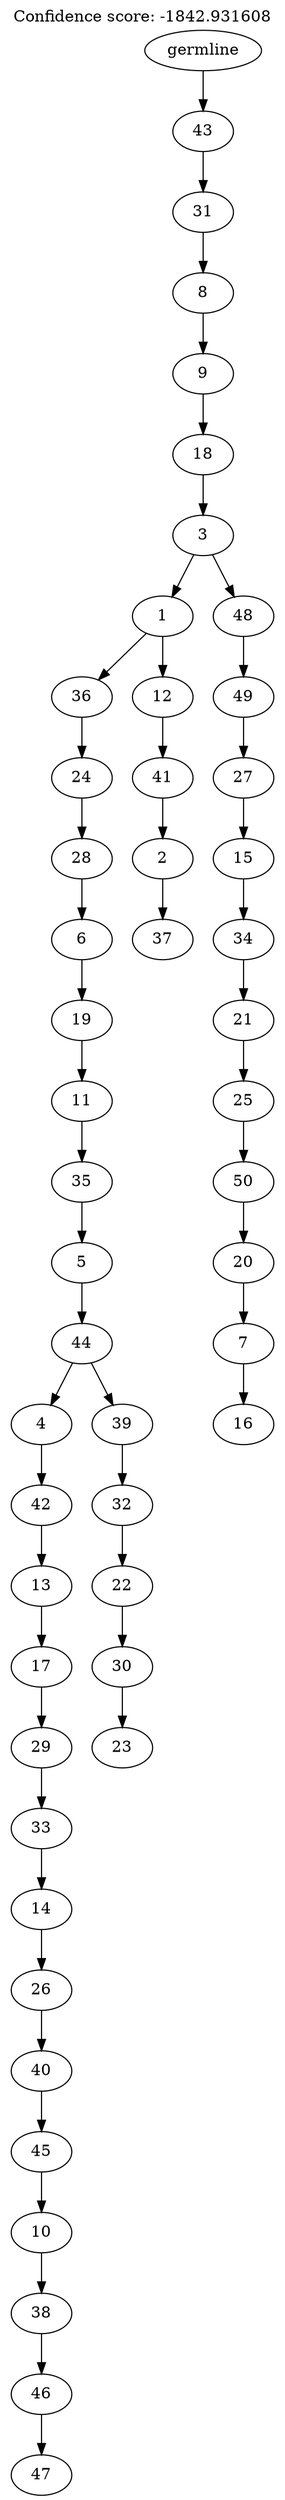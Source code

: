 digraph g {
	"49" -> "50";
	"50" [label="47"];
	"48" -> "49";
	"49" [label="46"];
	"47" -> "48";
	"48" [label="38"];
	"46" -> "47";
	"47" [label="10"];
	"45" -> "46";
	"46" [label="45"];
	"44" -> "45";
	"45" [label="40"];
	"43" -> "44";
	"44" [label="26"];
	"42" -> "43";
	"43" [label="14"];
	"41" -> "42";
	"42" [label="33"];
	"40" -> "41";
	"41" [label="29"];
	"39" -> "40";
	"40" [label="17"];
	"38" -> "39";
	"39" [label="13"];
	"37" -> "38";
	"38" [label="42"];
	"35" -> "36";
	"36" [label="23"];
	"34" -> "35";
	"35" [label="30"];
	"33" -> "34";
	"34" [label="22"];
	"32" -> "33";
	"33" [label="32"];
	"31" -> "32";
	"32" [label="39"];
	"31" -> "37";
	"37" [label="4"];
	"30" -> "31";
	"31" [label="44"];
	"29" -> "30";
	"30" [label="5"];
	"28" -> "29";
	"29" [label="35"];
	"27" -> "28";
	"28" [label="11"];
	"26" -> "27";
	"27" [label="19"];
	"25" -> "26";
	"26" [label="6"];
	"24" -> "25";
	"25" [label="28"];
	"23" -> "24";
	"24" [label="24"];
	"21" -> "22";
	"22" [label="37"];
	"20" -> "21";
	"21" [label="2"];
	"19" -> "20";
	"20" [label="41"];
	"18" -> "19";
	"19" [label="12"];
	"18" -> "23";
	"23" [label="36"];
	"16" -> "17";
	"17" [label="16"];
	"15" -> "16";
	"16" [label="7"];
	"14" -> "15";
	"15" [label="20"];
	"13" -> "14";
	"14" [label="50"];
	"12" -> "13";
	"13" [label="25"];
	"11" -> "12";
	"12" [label="21"];
	"10" -> "11";
	"11" [label="34"];
	"9" -> "10";
	"10" [label="15"];
	"8" -> "9";
	"9" [label="27"];
	"7" -> "8";
	"8" [label="49"];
	"6" -> "7";
	"7" [label="48"];
	"6" -> "18";
	"18" [label="1"];
	"5" -> "6";
	"6" [label="3"];
	"4" -> "5";
	"5" [label="18"];
	"3" -> "4";
	"4" [label="9"];
	"2" -> "3";
	"3" [label="8"];
	"1" -> "2";
	"2" [label="31"];
	"0" -> "1";
	"1" [label="43"];
	"0" [label="germline"];
	labelloc="t";
	label="Confidence score: -1842.931608";
}
